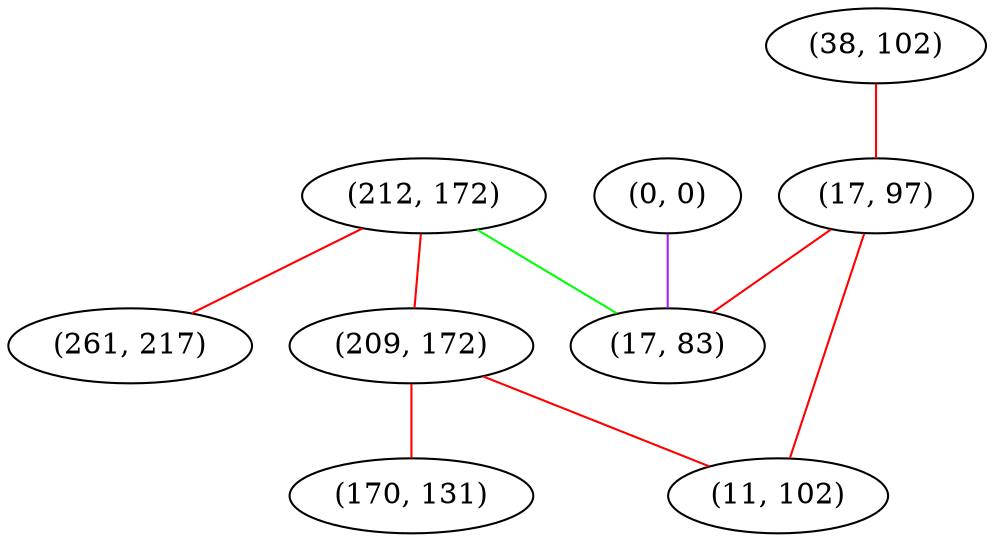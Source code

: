 graph "" {
"(212, 172)";
"(38, 102)";
"(17, 97)";
"(0, 0)";
"(261, 217)";
"(17, 83)";
"(209, 172)";
"(170, 131)";
"(11, 102)";
"(212, 172)" -- "(261, 217)"  [color=red, key=0, weight=1];
"(212, 172)" -- "(17, 83)"  [color=green, key=0, weight=2];
"(212, 172)" -- "(209, 172)"  [color=red, key=0, weight=1];
"(38, 102)" -- "(17, 97)"  [color=red, key=0, weight=1];
"(17, 97)" -- "(17, 83)"  [color=red, key=0, weight=1];
"(17, 97)" -- "(11, 102)"  [color=red, key=0, weight=1];
"(0, 0)" -- "(17, 83)"  [color=purple, key=0, weight=4];
"(209, 172)" -- "(170, 131)"  [color=red, key=0, weight=1];
"(209, 172)" -- "(11, 102)"  [color=red, key=0, weight=1];
}
